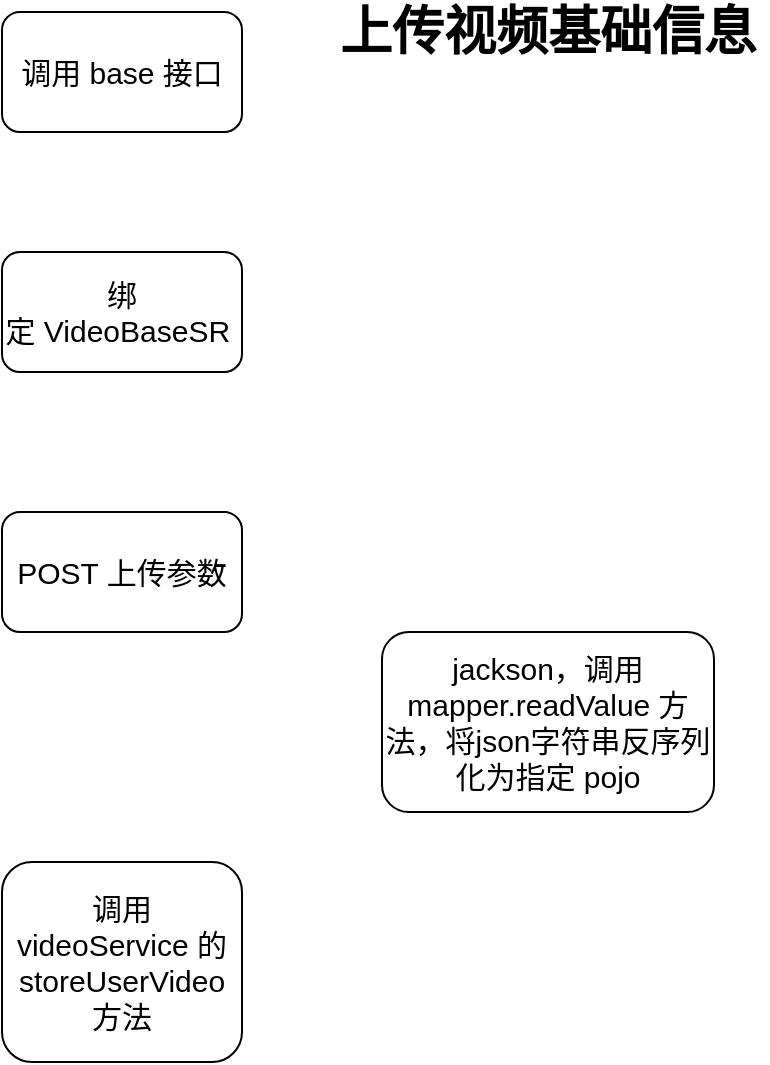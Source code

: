 <mxfile version="14.6.13" type="device"><diagram id="Au-3EOG2H8ZoZPOVV9R0" name="第 1 页"><mxGraphModel dx="1422" dy="832" grid="1" gridSize="10" guides="1" tooltips="1" connect="1" arrows="1" fold="1" page="1" pageScale="1" pageWidth="827" pageHeight="1169" math="0" shadow="0"><root><mxCell id="0"/><mxCell id="1" parent="0"/><mxCell id="IKbnZdO_uBi8f6IkjWRT-1" value="调用 base 接口" style="rounded=1;whiteSpace=wrap;html=1;fontSize=15;" vertex="1" parent="1"><mxGeometry x="100" y="60" width="120" height="60" as="geometry"/></mxCell><mxCell id="IKbnZdO_uBi8f6IkjWRT-2" value="绑定&amp;nbsp;VideoBaseSR&amp;nbsp;" style="rounded=1;whiteSpace=wrap;html=1;fontSize=15;" vertex="1" parent="1"><mxGeometry x="100" y="180" width="120" height="60" as="geometry"/></mxCell><mxCell id="IKbnZdO_uBi8f6IkjWRT-3" value="POST 上传参数" style="rounded=1;whiteSpace=wrap;html=1;fontSize=15;" vertex="1" parent="1"><mxGeometry x="100" y="310" width="120" height="60" as="geometry"/></mxCell><mxCell id="IKbnZdO_uBi8f6IkjWRT-4" value="jackson，调用mapper.readValue 方法，将json字符串反序列化为指定 pojo" style="rounded=1;whiteSpace=wrap;html=1;fontSize=15;" vertex="1" parent="1"><mxGeometry x="290" y="370" width="166" height="90" as="geometry"/></mxCell><mxCell id="IKbnZdO_uBi8f6IkjWRT-5" value="调用 videoService 的 storeUserVideo 方法" style="rounded=1;whiteSpace=wrap;html=1;fontSize=15;" vertex="1" parent="1"><mxGeometry x="100" y="485" width="120" height="100" as="geometry"/></mxCell><mxCell id="IKbnZdO_uBi8f6IkjWRT-7" value="上传视频基础信息" style="text;html=1;strokeColor=none;fillColor=none;align=center;verticalAlign=middle;whiteSpace=wrap;rounded=0;fontSize=26;fontStyle=1" vertex="1" parent="1"><mxGeometry x="263" y="60" width="220" height="20" as="geometry"/></mxCell></root></mxGraphModel></diagram></mxfile>